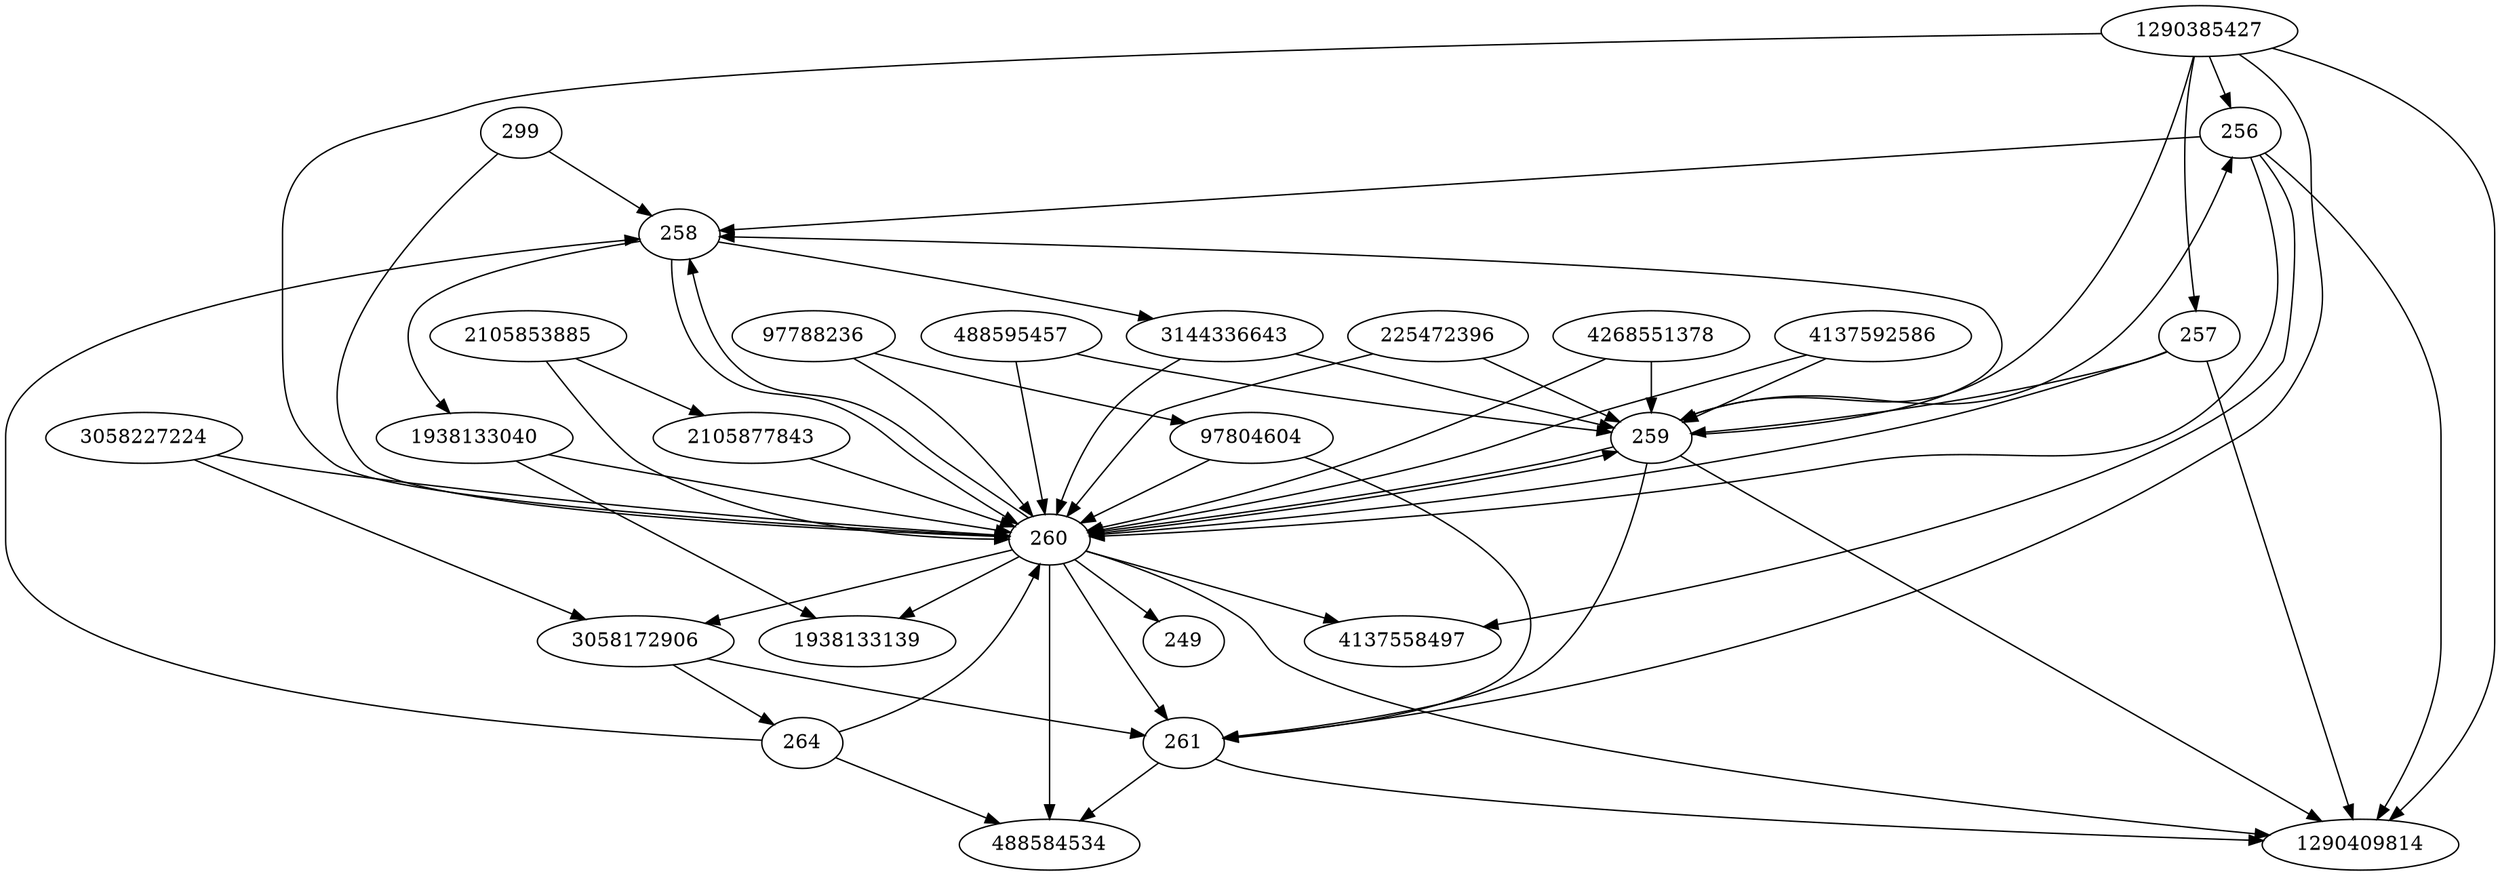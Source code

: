 strict digraph  {
256;
488595457;
258;
259;
257;
3144336643;
261;
260;
264;
4137592586;
225472396;
1290385427;
1938133139;
3058227224;
299;
1938133040;
97804604;
2105853885;
97788236;
4268551378;
2105877843;
488584534;
1290409814;
4137558497;
3058172906;
249;
256 -> 4137558497;
256 -> 260;
256 -> 1290409814;
256 -> 258;
488595457 -> 259;
488595457 -> 260;
258 -> 260;
258 -> 1938133040;
258 -> 3144336643;
259 -> 260;
259 -> 256;
259 -> 258;
259 -> 1290409814;
259 -> 261;
257 -> 260;
257 -> 1290409814;
257 -> 259;
3144336643 -> 259;
3144336643 -> 260;
261 -> 488584534;
261 -> 1290409814;
260 -> 4137558497;
260 -> 3058172906;
260 -> 261;
260 -> 249;
260 -> 488584534;
260 -> 1938133139;
260 -> 1290409814;
260 -> 259;
260 -> 258;
264 -> 488584534;
264 -> 260;
264 -> 258;
4137592586 -> 259;
4137592586 -> 260;
225472396 -> 259;
225472396 -> 260;
1290385427 -> 256;
1290385427 -> 257;
1290385427 -> 1290409814;
1290385427 -> 259;
1290385427 -> 260;
1290385427 -> 261;
3058227224 -> 3058172906;
3058227224 -> 260;
299 -> 260;
299 -> 258;
1938133040 -> 1938133139;
1938133040 -> 260;
97804604 -> 261;
97804604 -> 260;
2105853885 -> 260;
2105853885 -> 2105877843;
97788236 -> 260;
97788236 -> 97804604;
4268551378 -> 259;
4268551378 -> 260;
2105877843 -> 260;
3058172906 -> 261;
3058172906 -> 264;
}
